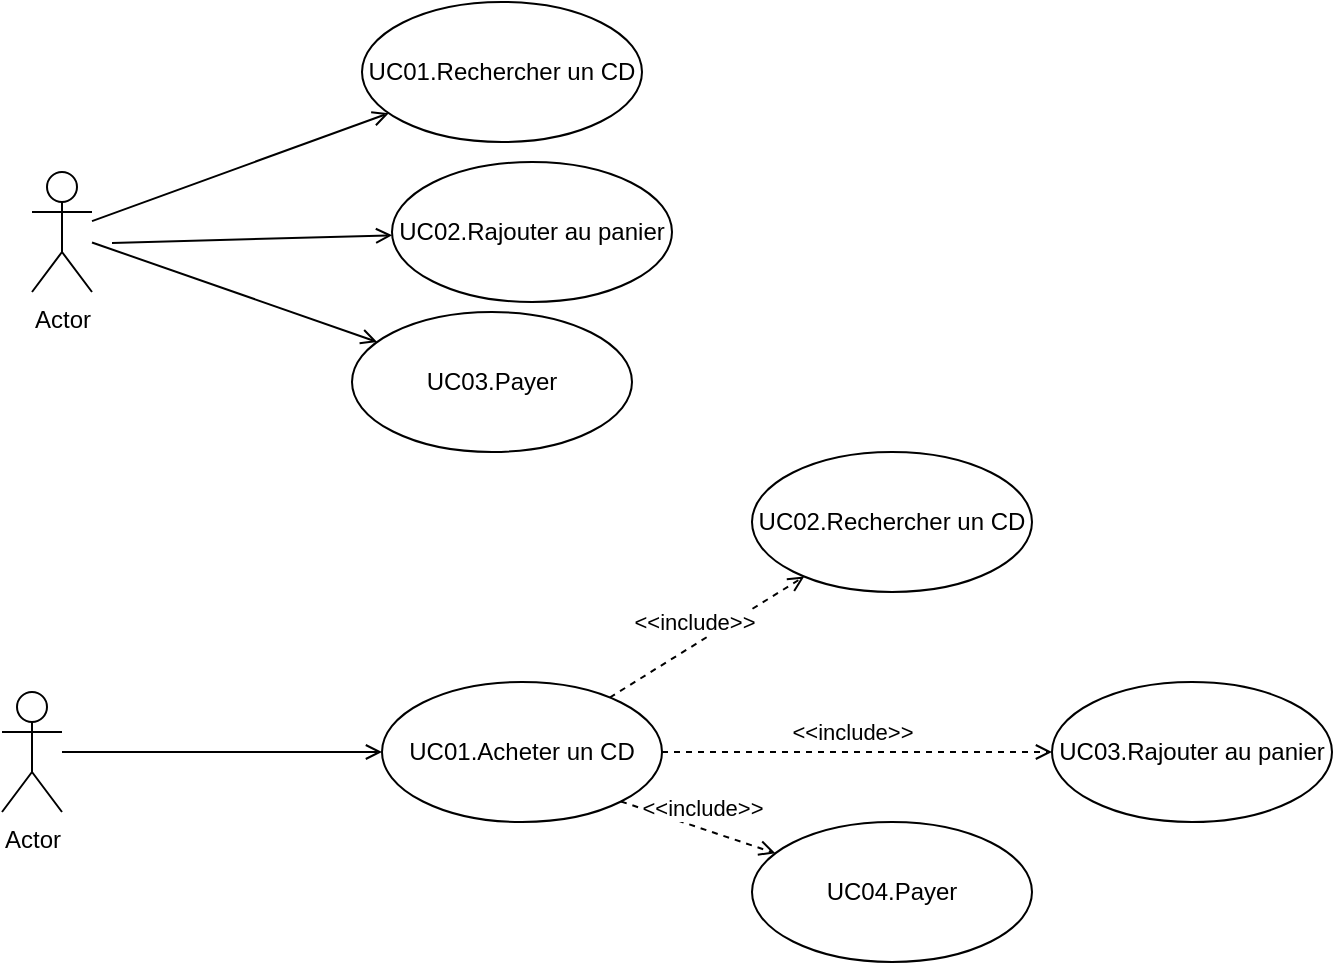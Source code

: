 <mxfile version="13.9.9" type="device"><diagram id="L36NaANL1Q3__60HkTx9" name="Page-1"><mxGraphModel dx="1024" dy="1692" grid="1" gridSize="10" guides="1" tooltips="1" connect="1" arrows="1" fold="1" page="1" pageScale="1" pageWidth="850" pageHeight="1100" math="0" shadow="0"><root><mxCell id="0"/><mxCell id="1" parent="0"/><mxCell id="rjI0HBP-y575sxT4_JyG-1" style="rounded=0;orthogonalLoop=1;jettySize=auto;html=1;startArrow=none;startFill=0;endArrow=open;endFill=0;" edge="1" parent="1" source="rjI0HBP-y575sxT4_JyG-2" target="rjI0HBP-y575sxT4_JyG-3"><mxGeometry relative="1" as="geometry"/></mxCell><mxCell id="rjI0HBP-y575sxT4_JyG-2" value="Actor" style="shape=umlActor;verticalLabelPosition=bottom;verticalAlign=top;html=1;" vertex="1" parent="1"><mxGeometry x="105" y="-135" width="30" height="60" as="geometry"/></mxCell><mxCell id="rjI0HBP-y575sxT4_JyG-3" value="UC01.Acheter un CD" style="ellipse;whiteSpace=wrap;html=1;" vertex="1" parent="1"><mxGeometry x="295" y="-140" width="140" height="70" as="geometry"/></mxCell><mxCell id="rjI0HBP-y575sxT4_JyG-4" value="UC03.Rajouter au panier" style="ellipse;whiteSpace=wrap;html=1;" vertex="1" parent="1"><mxGeometry x="630" y="-140" width="140" height="70" as="geometry"/></mxCell><mxCell id="rjI0HBP-y575sxT4_JyG-5" value="&amp;lt;&amp;lt;include&amp;gt;&amp;gt;" style="endArrow=open;html=1;endFill=0;dashed=1;" edge="1" parent="1" source="rjI0HBP-y575sxT4_JyG-3" target="rjI0HBP-y575sxT4_JyG-4"><mxGeometry x="-0.032" y="10" width="50" height="50" relative="1" as="geometry"><mxPoint x="305" y="-20" as="sourcePoint"/><mxPoint x="615" y="-20" as="targetPoint"/><mxPoint as="offset"/></mxGeometry></mxCell><mxCell id="rjI0HBP-y575sxT4_JyG-6" value="UC02.Rechercher un CD" style="ellipse;whiteSpace=wrap;html=1;" vertex="1" parent="1"><mxGeometry x="480" y="-255" width="140" height="70" as="geometry"/></mxCell><mxCell id="rjI0HBP-y575sxT4_JyG-7" value="&amp;lt;&amp;lt;include&amp;gt;&amp;gt;" style="endArrow=open;html=1;endFill=0;dashed=1;" edge="1" parent="1" source="rjI0HBP-y575sxT4_JyG-3" target="rjI0HBP-y575sxT4_JyG-6"><mxGeometry x="-0.032" y="10" width="50" height="50" relative="1" as="geometry"><mxPoint x="408.428" y="-132.45" as="sourcePoint"/><mxPoint x="525" y="-180" as="targetPoint"/><mxPoint as="offset"/><Array as="points"/></mxGeometry></mxCell><mxCell id="rjI0HBP-y575sxT4_JyG-8" value="UC04.Payer" style="ellipse;whiteSpace=wrap;html=1;" vertex="1" parent="1"><mxGeometry x="480" y="-70" width="140" height="70" as="geometry"/></mxCell><mxCell id="rjI0HBP-y575sxT4_JyG-9" value="&amp;lt;&amp;lt;include&amp;gt;&amp;gt;" style="endArrow=open;html=1;endFill=0;dashed=1;exitX=1;exitY=1;exitDx=0;exitDy=0;" edge="1" parent="1" source="rjI0HBP-y575sxT4_JyG-3" target="rjI0HBP-y575sxT4_JyG-8"><mxGeometry x="-0.032" y="10" width="50" height="50" relative="1" as="geometry"><mxPoint x="705" y="-170" as="sourcePoint"/><mxPoint x="551.752" y="-207.479" as="targetPoint"/><mxPoint as="offset"/><Array as="points"/></mxGeometry></mxCell><mxCell id="rjI0HBP-y575sxT4_JyG-10" style="rounded=0;orthogonalLoop=1;jettySize=auto;html=1;startArrow=none;startFill=0;endArrow=open;endFill=0;" edge="1" parent="1" source="rjI0HBP-y575sxT4_JyG-11" target="rjI0HBP-y575sxT4_JyG-15"><mxGeometry relative="1" as="geometry"><mxPoint x="310" y="-365" as="targetPoint"/></mxGeometry></mxCell><mxCell id="rjI0HBP-y575sxT4_JyG-11" value="Actor" style="shape=umlActor;verticalLabelPosition=bottom;verticalAlign=top;html=1;" vertex="1" parent="1"><mxGeometry x="120" y="-395" width="30" height="60" as="geometry"/></mxCell><mxCell id="rjI0HBP-y575sxT4_JyG-13" value="UC02.Rajouter au panier" style="ellipse;whiteSpace=wrap;html=1;" vertex="1" parent="1"><mxGeometry x="300" y="-400" width="140" height="70" as="geometry"/></mxCell><mxCell id="rjI0HBP-y575sxT4_JyG-15" value="UC01.Rechercher un CD" style="ellipse;whiteSpace=wrap;html=1;" vertex="1" parent="1"><mxGeometry x="285" y="-480" width="140" height="70" as="geometry"/></mxCell><mxCell id="rjI0HBP-y575sxT4_JyG-17" value="UC03.Payer" style="ellipse;whiteSpace=wrap;html=1;" vertex="1" parent="1"><mxGeometry x="280" y="-325" width="140" height="70" as="geometry"/></mxCell><mxCell id="rjI0HBP-y575sxT4_JyG-19" style="rounded=0;orthogonalLoop=1;jettySize=auto;html=1;startArrow=none;startFill=0;endArrow=open;endFill=0;" edge="1" parent="1" target="rjI0HBP-y575sxT4_JyG-13"><mxGeometry relative="1" as="geometry"><mxPoint x="160" y="-359.516" as="sourcePoint"/><mxPoint x="550.032" y="-476.945" as="targetPoint"/></mxGeometry></mxCell><mxCell id="rjI0HBP-y575sxT4_JyG-20" style="rounded=0;orthogonalLoop=1;jettySize=auto;html=1;startArrow=none;startFill=0;endArrow=open;endFill=0;" edge="1" parent="1" source="rjI0HBP-y575sxT4_JyG-11" target="rjI0HBP-y575sxT4_JyG-17"><mxGeometry relative="1" as="geometry"><mxPoint x="170" y="-349.516" as="sourcePoint"/><mxPoint x="560.032" y="-466.945" as="targetPoint"/></mxGeometry></mxCell></root></mxGraphModel></diagram></mxfile>